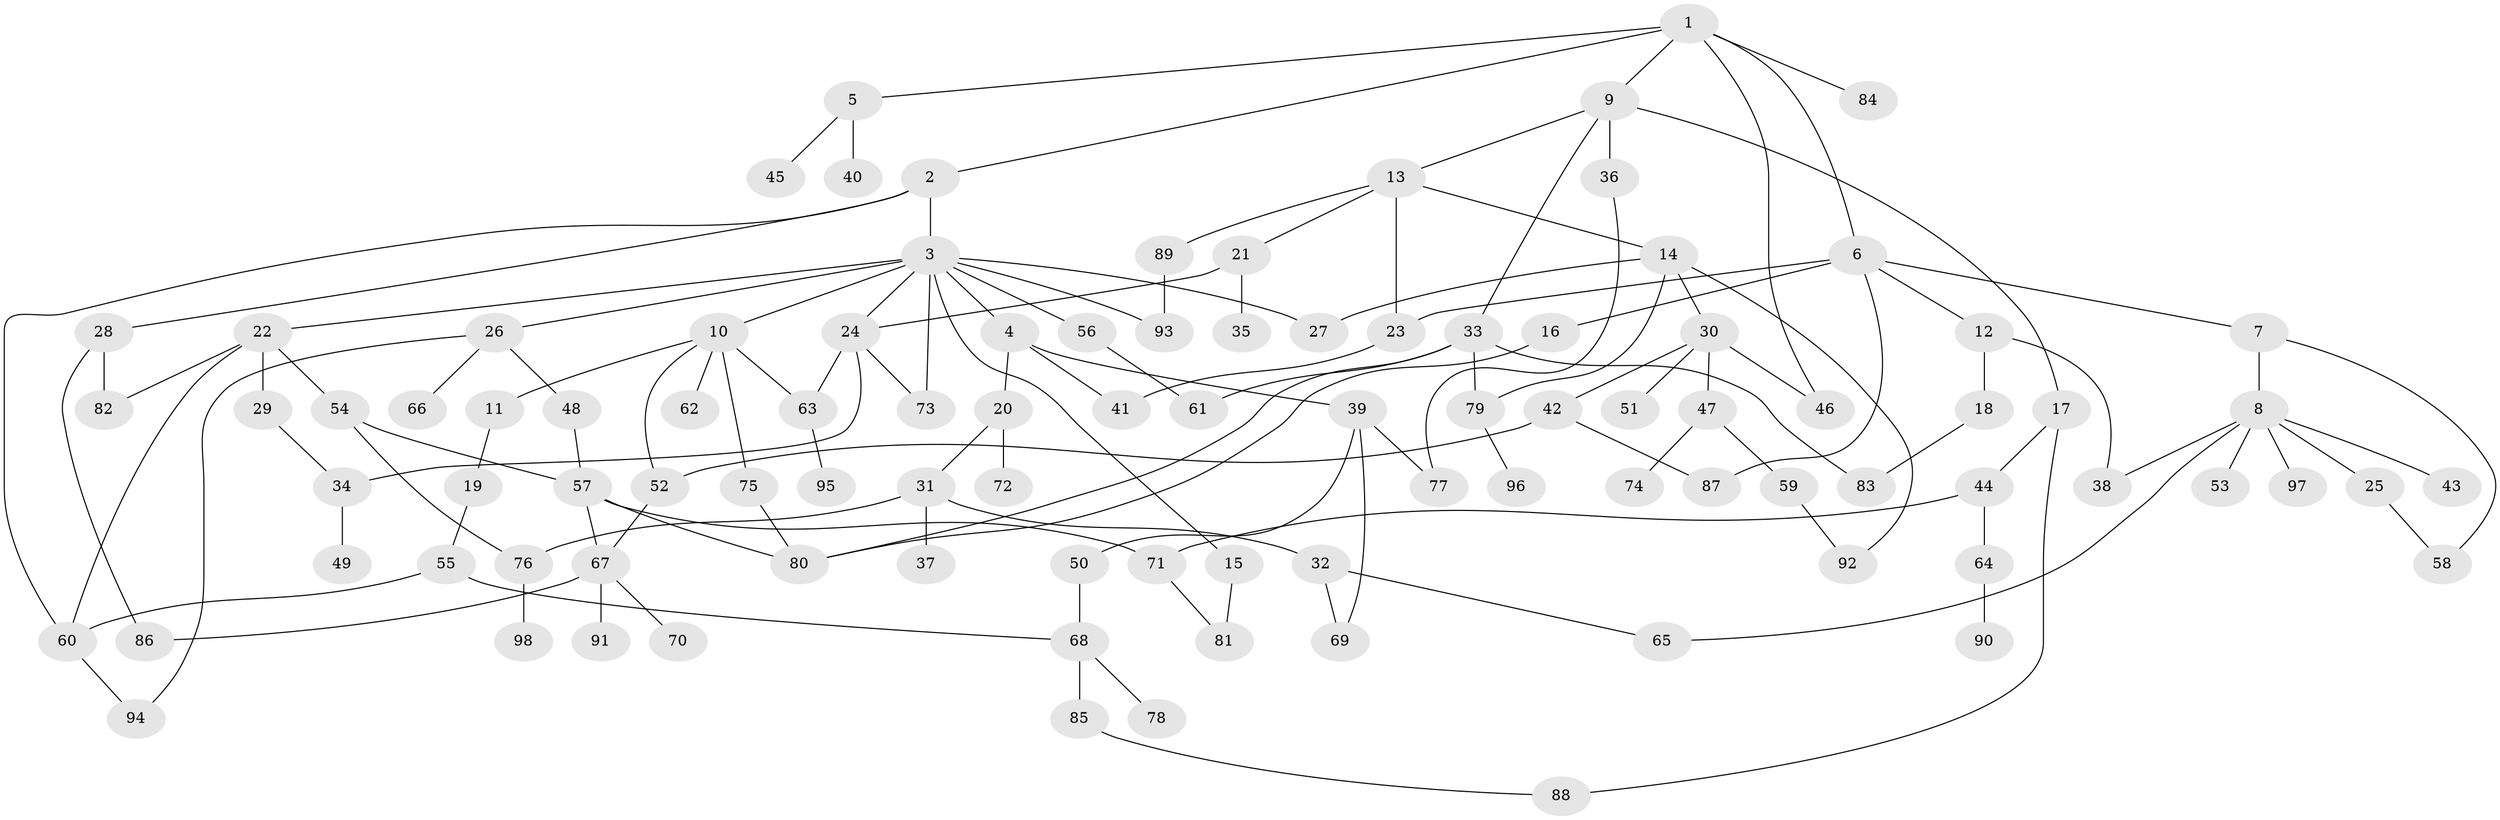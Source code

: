 // Generated by graph-tools (version 1.1) at 2025/00/03/09/25 03:00:56]
// undirected, 98 vertices, 132 edges
graph export_dot {
graph [start="1"]
  node [color=gray90,style=filled];
  1;
  2;
  3;
  4;
  5;
  6;
  7;
  8;
  9;
  10;
  11;
  12;
  13;
  14;
  15;
  16;
  17;
  18;
  19;
  20;
  21;
  22;
  23;
  24;
  25;
  26;
  27;
  28;
  29;
  30;
  31;
  32;
  33;
  34;
  35;
  36;
  37;
  38;
  39;
  40;
  41;
  42;
  43;
  44;
  45;
  46;
  47;
  48;
  49;
  50;
  51;
  52;
  53;
  54;
  55;
  56;
  57;
  58;
  59;
  60;
  61;
  62;
  63;
  64;
  65;
  66;
  67;
  68;
  69;
  70;
  71;
  72;
  73;
  74;
  75;
  76;
  77;
  78;
  79;
  80;
  81;
  82;
  83;
  84;
  85;
  86;
  87;
  88;
  89;
  90;
  91;
  92;
  93;
  94;
  95;
  96;
  97;
  98;
  1 -- 2;
  1 -- 5;
  1 -- 6;
  1 -- 9;
  1 -- 84;
  1 -- 46;
  2 -- 3;
  2 -- 28;
  2 -- 60;
  3 -- 4;
  3 -- 10;
  3 -- 15;
  3 -- 22;
  3 -- 26;
  3 -- 56;
  3 -- 73;
  3 -- 93;
  3 -- 24;
  3 -- 27;
  4 -- 20;
  4 -- 39;
  4 -- 41;
  5 -- 40;
  5 -- 45;
  6 -- 7;
  6 -- 12;
  6 -- 16;
  6 -- 23;
  6 -- 87;
  7 -- 8;
  7 -- 58;
  8 -- 25;
  8 -- 43;
  8 -- 53;
  8 -- 65;
  8 -- 97;
  8 -- 38;
  9 -- 13;
  9 -- 17;
  9 -- 33;
  9 -- 36;
  10 -- 11;
  10 -- 52;
  10 -- 62;
  10 -- 63;
  10 -- 75;
  11 -- 19;
  12 -- 18;
  12 -- 38;
  13 -- 14;
  13 -- 21;
  13 -- 89;
  13 -- 23;
  14 -- 27;
  14 -- 30;
  14 -- 79;
  14 -- 92;
  15 -- 81;
  16 -- 80;
  17 -- 44;
  17 -- 88;
  18 -- 83;
  19 -- 55;
  20 -- 31;
  20 -- 72;
  21 -- 24;
  21 -- 35;
  22 -- 29;
  22 -- 54;
  22 -- 82;
  22 -- 60;
  23 -- 41;
  24 -- 34;
  24 -- 73;
  24 -- 63;
  25 -- 58;
  26 -- 48;
  26 -- 66;
  26 -- 94;
  28 -- 86;
  28 -- 82;
  29 -- 34;
  30 -- 42;
  30 -- 46;
  30 -- 47;
  30 -- 51;
  31 -- 32;
  31 -- 37;
  31 -- 76;
  32 -- 69;
  32 -- 65;
  33 -- 61;
  33 -- 79;
  33 -- 80;
  33 -- 83;
  34 -- 49;
  36 -- 77;
  39 -- 50;
  39 -- 77;
  39 -- 69;
  42 -- 87;
  42 -- 52;
  44 -- 64;
  44 -- 71;
  47 -- 59;
  47 -- 74;
  48 -- 57;
  50 -- 68;
  52 -- 67;
  54 -- 57;
  54 -- 76;
  55 -- 68;
  55 -- 60;
  56 -- 61;
  57 -- 71;
  57 -- 67;
  57 -- 80;
  59 -- 92;
  60 -- 94;
  63 -- 95;
  64 -- 90;
  67 -- 70;
  67 -- 86;
  67 -- 91;
  68 -- 78;
  68 -- 85;
  71 -- 81;
  75 -- 80;
  76 -- 98;
  79 -- 96;
  85 -- 88;
  89 -- 93;
}
